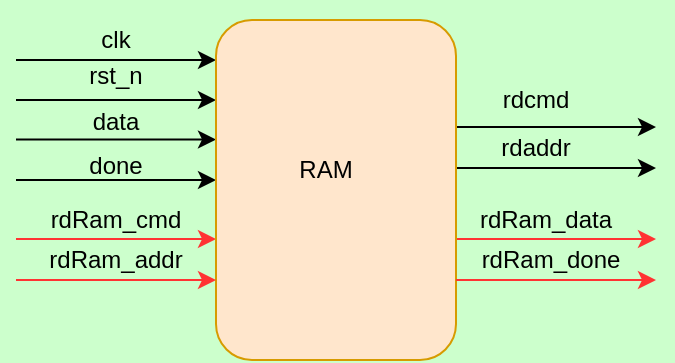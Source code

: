 <mxfile version="17.1.3" type="github">
  <diagram id="tiqx2Zg2r03OUVUAULaz" name="第 1 页">
    <mxGraphModel dx="372" dy="187" grid="1" gridSize="10" guides="1" tooltips="1" connect="1" arrows="1" fold="1" page="1" pageScale="1" pageWidth="827" pageHeight="1169" background="#CCFFCC" math="0" shadow="0">
      <root>
        <mxCell id="0" />
        <mxCell id="1" parent="0" />
        <mxCell id="f4k41rNpo1O0QI1jUJcE-2" value="" style="endArrow=classic;html=1;rounded=0;" edge="1" parent="1">
          <mxGeometry width="50" height="50" relative="1" as="geometry">
            <mxPoint x="230" y="120" as="sourcePoint" />
            <mxPoint x="330" y="120" as="targetPoint" />
            <Array as="points">
              <mxPoint x="260" y="120" />
            </Array>
          </mxGeometry>
        </mxCell>
        <mxCell id="f4k41rNpo1O0QI1jUJcE-3" value="" style="endArrow=classic;html=1;rounded=0;" edge="1" parent="1">
          <mxGeometry width="50" height="50" relative="1" as="geometry">
            <mxPoint x="230" y="140" as="sourcePoint" />
            <mxPoint x="330" y="140" as="targetPoint" />
            <Array as="points">
              <mxPoint x="260" y="140" />
            </Array>
          </mxGeometry>
        </mxCell>
        <mxCell id="f4k41rNpo1O0QI1jUJcE-4" value="clk" style="text;html=1;strokeColor=none;fillColor=none;align=center;verticalAlign=middle;whiteSpace=wrap;rounded=0;" vertex="1" parent="1">
          <mxGeometry x="250" y="90" width="60" height="40" as="geometry" />
        </mxCell>
        <mxCell id="f4k41rNpo1O0QI1jUJcE-5" value="rst_n" style="text;html=1;strokeColor=none;fillColor=none;align=center;verticalAlign=middle;whiteSpace=wrap;rounded=0;" vertex="1" parent="1">
          <mxGeometry x="250" y="108" width="60" height="40" as="geometry" />
        </mxCell>
        <mxCell id="f4k41rNpo1O0QI1jUJcE-6" value="" style="endArrow=classic;html=1;rounded=0;" edge="1" parent="1">
          <mxGeometry width="50" height="50" relative="1" as="geometry">
            <mxPoint x="230" y="159.76" as="sourcePoint" />
            <mxPoint x="330" y="159.76" as="targetPoint" />
            <Array as="points">
              <mxPoint x="260" y="159.76" />
            </Array>
          </mxGeometry>
        </mxCell>
        <mxCell id="f4k41rNpo1O0QI1jUJcE-7" value="" style="endArrow=classic;html=1;rounded=0;" edge="1" parent="1">
          <mxGeometry width="50" height="50" relative="1" as="geometry">
            <mxPoint x="230" y="180" as="sourcePoint" />
            <mxPoint x="330" y="180" as="targetPoint" />
            <Array as="points">
              <mxPoint x="260" y="180" />
            </Array>
          </mxGeometry>
        </mxCell>
        <mxCell id="f4k41rNpo1O0QI1jUJcE-8" value="" style="endArrow=classic;html=1;rounded=0;strokeColor=#FF3333;" edge="1" parent="1">
          <mxGeometry width="50" height="50" relative="1" as="geometry">
            <mxPoint x="230" y="209.52" as="sourcePoint" />
            <mxPoint x="330" y="209.52" as="targetPoint" />
            <Array as="points">
              <mxPoint x="260" y="209.52" />
            </Array>
          </mxGeometry>
        </mxCell>
        <mxCell id="f4k41rNpo1O0QI1jUJcE-9" value="data" style="text;html=1;strokeColor=none;fillColor=none;align=center;verticalAlign=middle;whiteSpace=wrap;rounded=0;" vertex="1" parent="1">
          <mxGeometry x="250" y="128" width="60" height="45" as="geometry" />
        </mxCell>
        <mxCell id="f4k41rNpo1O0QI1jUJcE-10" value="done" style="text;html=1;strokeColor=none;fillColor=none;align=center;verticalAlign=middle;whiteSpace=wrap;rounded=0;" vertex="1" parent="1">
          <mxGeometry x="250" y="148" width="60" height="50" as="geometry" />
        </mxCell>
        <mxCell id="f4k41rNpo1O0QI1jUJcE-11" value="" style="endArrow=classic;html=1;rounded=0;" edge="1" parent="1">
          <mxGeometry width="50" height="50" relative="1" as="geometry">
            <mxPoint x="450" y="153.52" as="sourcePoint" />
            <mxPoint x="550" y="153.52" as="targetPoint" />
            <Array as="points">
              <mxPoint x="480" y="153.52" />
            </Array>
          </mxGeometry>
        </mxCell>
        <mxCell id="f4k41rNpo1O0QI1jUJcE-12" value="rdcmd" style="text;html=1;strokeColor=none;fillColor=none;align=center;verticalAlign=middle;whiteSpace=wrap;rounded=0;" vertex="1" parent="1">
          <mxGeometry x="460" y="110" width="60" height="60" as="geometry" />
        </mxCell>
        <mxCell id="f4k41rNpo1O0QI1jUJcE-13" value="" style="endArrow=classic;html=1;rounded=0;" edge="1" parent="1">
          <mxGeometry width="50" height="50" relative="1" as="geometry">
            <mxPoint x="450" y="174" as="sourcePoint" />
            <mxPoint x="550" y="174" as="targetPoint" />
            <Array as="points">
              <mxPoint x="480" y="174" />
            </Array>
          </mxGeometry>
        </mxCell>
        <mxCell id="f4k41rNpo1O0QI1jUJcE-14" value="rdaddr" style="text;html=1;strokeColor=none;fillColor=none;align=center;verticalAlign=middle;whiteSpace=wrap;rounded=0;" vertex="1" parent="1">
          <mxGeometry x="460" y="130" width="60" height="68" as="geometry" />
        </mxCell>
        <mxCell id="f4k41rNpo1O0QI1jUJcE-15" value="" style="endArrow=classic;html=1;rounded=0;strokeColor=#FF3333;" edge="1" parent="1">
          <mxGeometry width="50" height="50" relative="1" as="geometry">
            <mxPoint x="450" y="209.52" as="sourcePoint" />
            <mxPoint x="550" y="209.52" as="targetPoint" />
            <Array as="points">
              <mxPoint x="480" y="209.52" />
            </Array>
          </mxGeometry>
        </mxCell>
        <mxCell id="f4k41rNpo1O0QI1jUJcE-16" value="rdRam_data" style="text;html=1;strokeColor=none;fillColor=none;align=center;verticalAlign=middle;whiteSpace=wrap;rounded=0;" vertex="1" parent="1">
          <mxGeometry x="450" y="190" width="90" height="20" as="geometry" />
        </mxCell>
        <mxCell id="f4k41rNpo1O0QI1jUJcE-17" value="" style="rounded=1;whiteSpace=wrap;html=1;fillColor=#ffe6cc;strokeColor=#d79b00;" vertex="1" parent="1">
          <mxGeometry x="330" y="100" width="120" height="170" as="geometry" />
        </mxCell>
        <mxCell id="f4k41rNpo1O0QI1jUJcE-18" value="rdRam_cmd" style="text;html=1;strokeColor=none;fillColor=none;align=center;verticalAlign=middle;whiteSpace=wrap;rounded=0;" vertex="1" parent="1">
          <mxGeometry x="240" y="190" width="80" height="20" as="geometry" />
        </mxCell>
        <mxCell id="f4k41rNpo1O0QI1jUJcE-19" value="RAM" style="text;html=1;strokeColor=none;fillColor=none;align=center;verticalAlign=middle;whiteSpace=wrap;rounded=0;" vertex="1" parent="1">
          <mxGeometry x="350" y="160" width="70" height="30" as="geometry" />
        </mxCell>
        <mxCell id="f4k41rNpo1O0QI1jUJcE-20" value="" style="endArrow=classic;html=1;rounded=0;strokeColor=#FF3333;" edge="1" parent="1">
          <mxGeometry width="50" height="50" relative="1" as="geometry">
            <mxPoint x="230" y="230.0" as="sourcePoint" />
            <mxPoint x="330" y="230.0" as="targetPoint" />
            <Array as="points">
              <mxPoint x="260" y="230" />
            </Array>
          </mxGeometry>
        </mxCell>
        <mxCell id="f4k41rNpo1O0QI1jUJcE-21" value="rdRam_addr" style="text;html=1;strokeColor=none;fillColor=none;align=center;verticalAlign=middle;whiteSpace=wrap;rounded=0;" vertex="1" parent="1">
          <mxGeometry x="250" y="200" width="60" height="40" as="geometry" />
        </mxCell>
        <mxCell id="f4k41rNpo1O0QI1jUJcE-22" value="" style="endArrow=classic;html=1;rounded=0;strokeColor=#FF3333;" edge="1" parent="1">
          <mxGeometry width="50" height="50" relative="1" as="geometry">
            <mxPoint x="450" y="230.0" as="sourcePoint" />
            <mxPoint x="550" y="230.0" as="targetPoint" />
            <Array as="points" />
          </mxGeometry>
        </mxCell>
        <mxCell id="f4k41rNpo1O0QI1jUJcE-23" value="rdRam_done" style="text;html=1;strokeColor=none;fillColor=none;align=center;verticalAlign=middle;whiteSpace=wrap;rounded=0;" vertex="1" parent="1">
          <mxGeometry x="465" y="200" width="65" height="40" as="geometry" />
        </mxCell>
      </root>
    </mxGraphModel>
  </diagram>
</mxfile>
